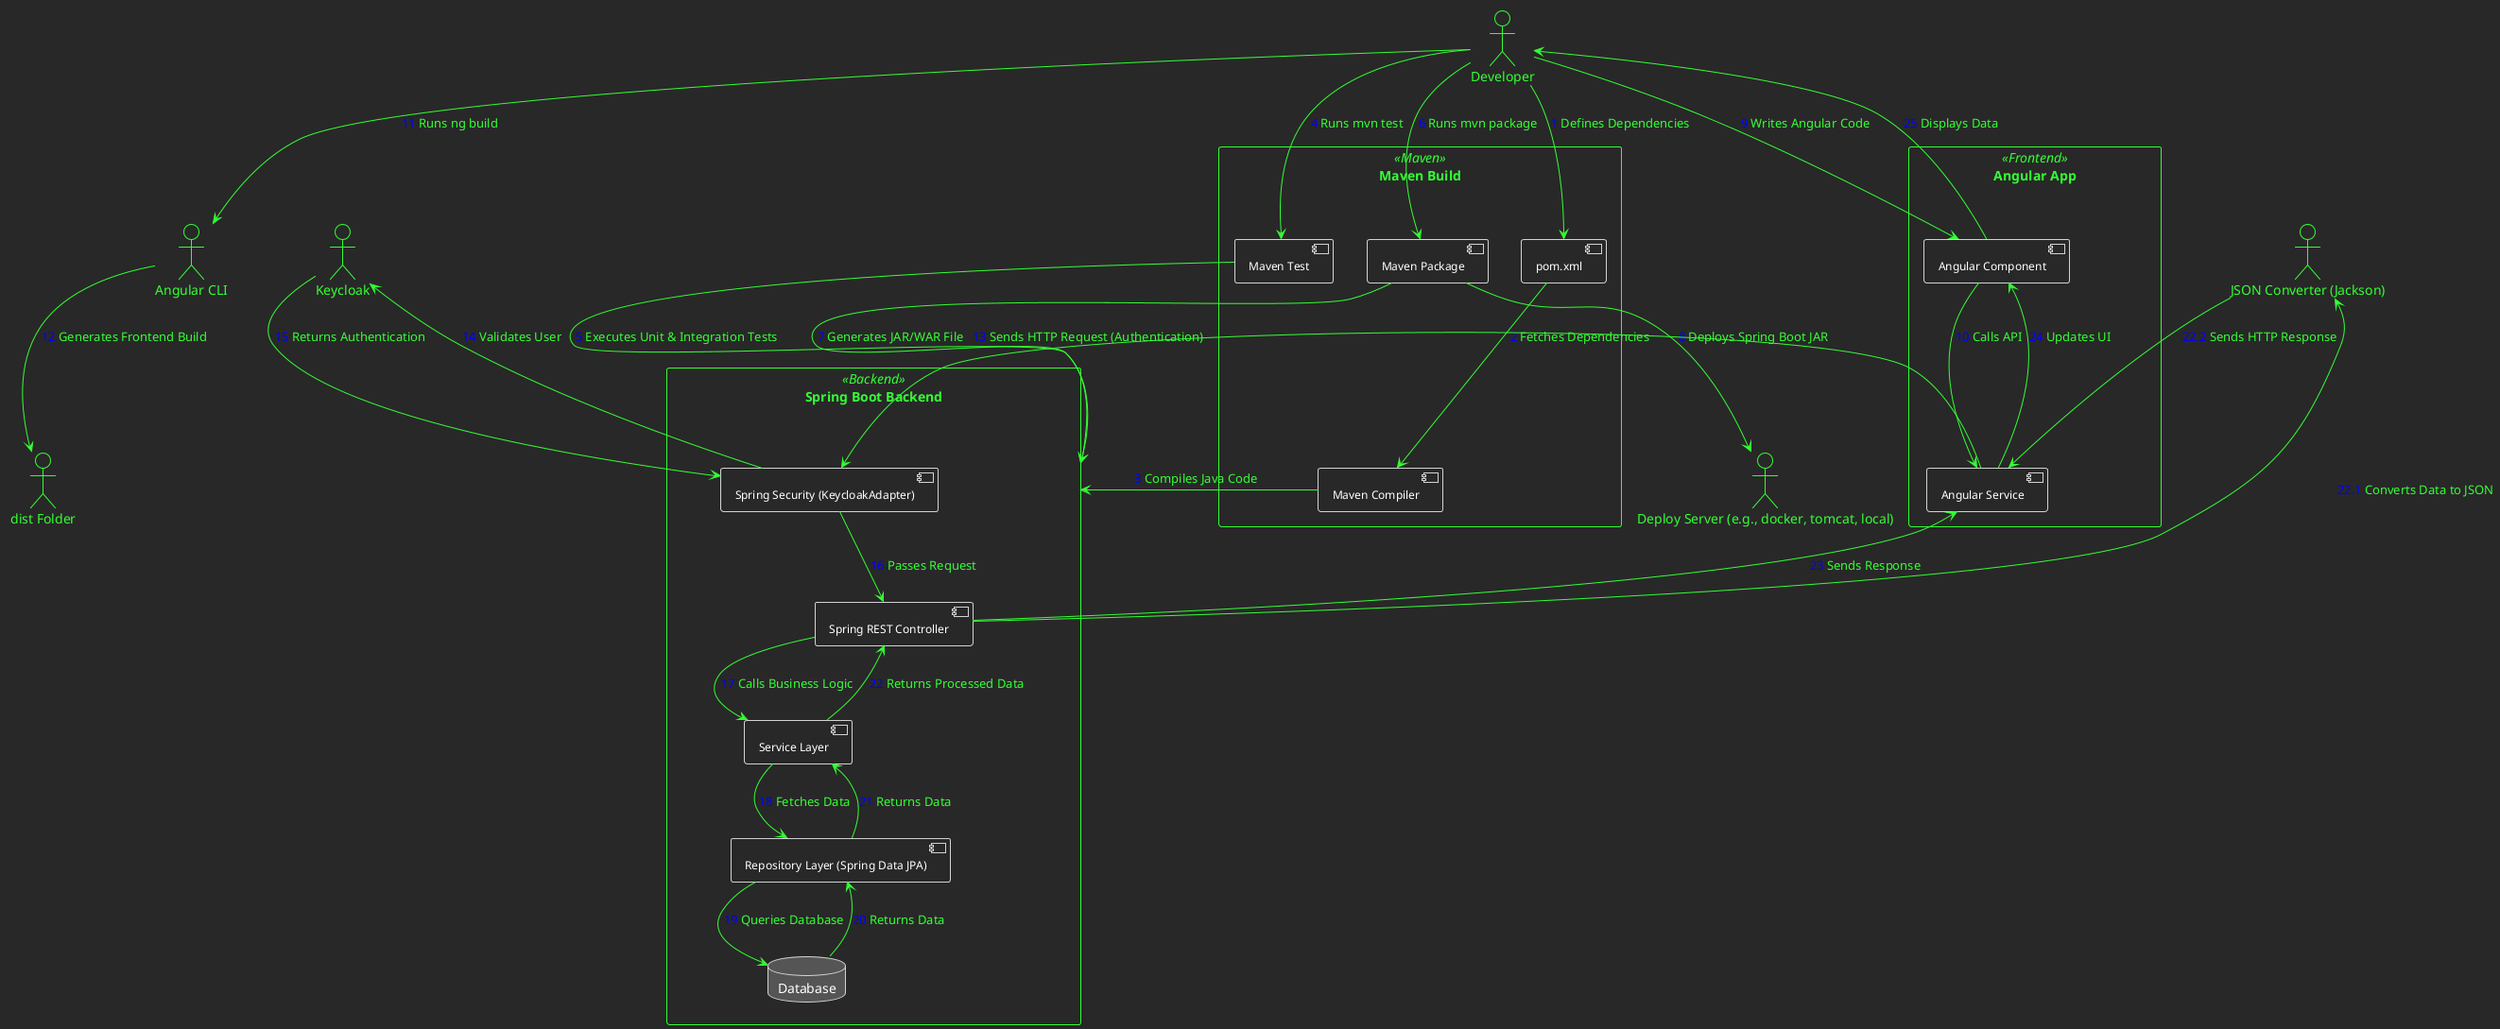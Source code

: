 @startuml
!theme crt-green

skinparam component {
    BackgroundColor<<Backend>> #222222
    BackgroundColor<<Frontend>> #333333
    BackgroundColor<<Maven>> #444444
    FontColor white
    BorderColor lightgray
    FontSize 12
}
skinparam databaseBackgroundColor #555555
skinparam databaseBorderColor lightgray
skinparam databaseFontColor white

actor Developer

rectangle "Angular App" <<Frontend>> {
    component "Angular Component" as AngularComponent
    component "Angular Service" as AngularService
}

rectangle "Spring Boot Backend" <<Backend>> {
    component "Spring Security (KeycloakAdapter)" as KeycloakAdapter
    component "Spring REST Controller" as SpringController
    component "Service Layer" as ServiceLayer
    component "Repository Layer (Spring Data JPA)" as RepositoryLayer
    database "Database" as DB
}

rectangle "Maven Build" <<Maven>> {
    component "pom.xml" as PomXml
    component "Maven Compiler" as MavenCompiler
    component "Maven Test" as MavenTest
    component "Maven Package" as MavenPackage
}

Developer --> PomXml : <color:blue>1</color> Defines Dependencies
PomXml --> MavenCompiler : <color:blue>2</color> Fetches Dependencies
MavenCompiler --> "Spring Boot Backend" : <color:blue>3</color> Compiles Java Code

Developer --> MavenTest : <color:blue>4</color> Runs mvn test
MavenTest --> "Spring Boot Backend" : <color:blue>5</color> Executes Unit & Integration Tests

Developer --> MavenPackage : <color:blue>6</color> Runs mvn package
MavenPackage --> "Spring Boot Backend" : <color:blue>7</color> Generates JAR/WAR File

MavenPackage --> "Deploy Server (e.g., docker, tomcat, local)" : <color:blue>8</color> Deploys Spring Boot JAR

' Frontend Build
Developer --> AngularComponent : <color:blue>9</color> Writes Angular Code
AngularComponent --> AngularService : <color:blue>10</color> Calls API
Developer --> "Angular CLI" : <color:blue>11</color> Runs ng build
"Angular CLI" --> "dist Folder" : <color:blue>12</color> Generates Frontend Build

' Connecting Angular with Backend
AngularService --> KeycloakAdapter : <color:blue>13</color> Sends HTTP Request (Authentication)
KeycloakAdapter --> Keycloak : <color:blue>14</color> Validates User
Keycloak --> KeycloakAdapter : <color:blue>15</color> Returns Authentication
KeycloakAdapter --> SpringController : <color:blue>16</color> Passes Request
SpringController --> ServiceLayer : <color:blue>17</color> Calls Business Logic
ServiceLayer --> RepositoryLayer : <color:blue>18</color> Fetches Data
RepositoryLayer --> DB : <color:blue>19</color> Queries Database
DB --> RepositoryLayer : <color:blue>20</color> Returns Data
RepositoryLayer --> ServiceLayer : <color:blue>21</color> Returns Data
ServiceLayer --> SpringController : <color:blue>22</color> Returns Processed Data
SpringController --> "JSON Converter (Jackson)" : <color:blue>22.1</color> Converts Data to JSON
"JSON Converter (Jackson)" --> AngularService : <color:blue>22.2</color> Sends HTTP Response
SpringController --> AngularService : <color:blue>23</color> Sends Response
AngularService --> AngularComponent : <color:blue>24</color> Updates UI
AngularComponent --> Developer : <color:blue>25</color> Displays Data

@enduml